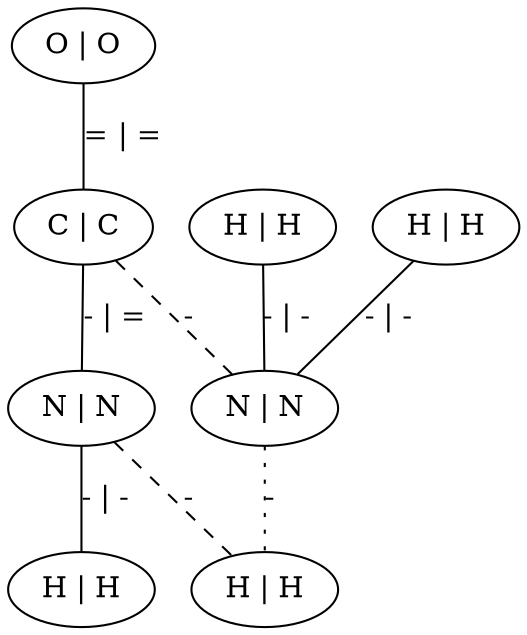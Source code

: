 graph G {
	0 [ label="O | O" ]
	1 [ label="C | C" ]
	2 [ label="N | N" ]
	3 [ label="H | H" ]
	4 [ label="H | H" ]
	5 [ label="H | H" ]
	6 [ label="N | N" ]
	7 [ label="H | H" ]
	0 -- 1 [ label="= | =" ]
	1 -- 2 [ label="- | =" ]
	1 -- 6 [ style=dashed label="-" ]
	2 -- 3 [ label="- | -" ]
	2 -- 7 [ style=dashed label="-" ]
	4 -- 6 [ label="- | -" ]
	5 -- 6 [ label="- | -" ]
	6 -- 7 [ style=dotted label="-" ]
}
